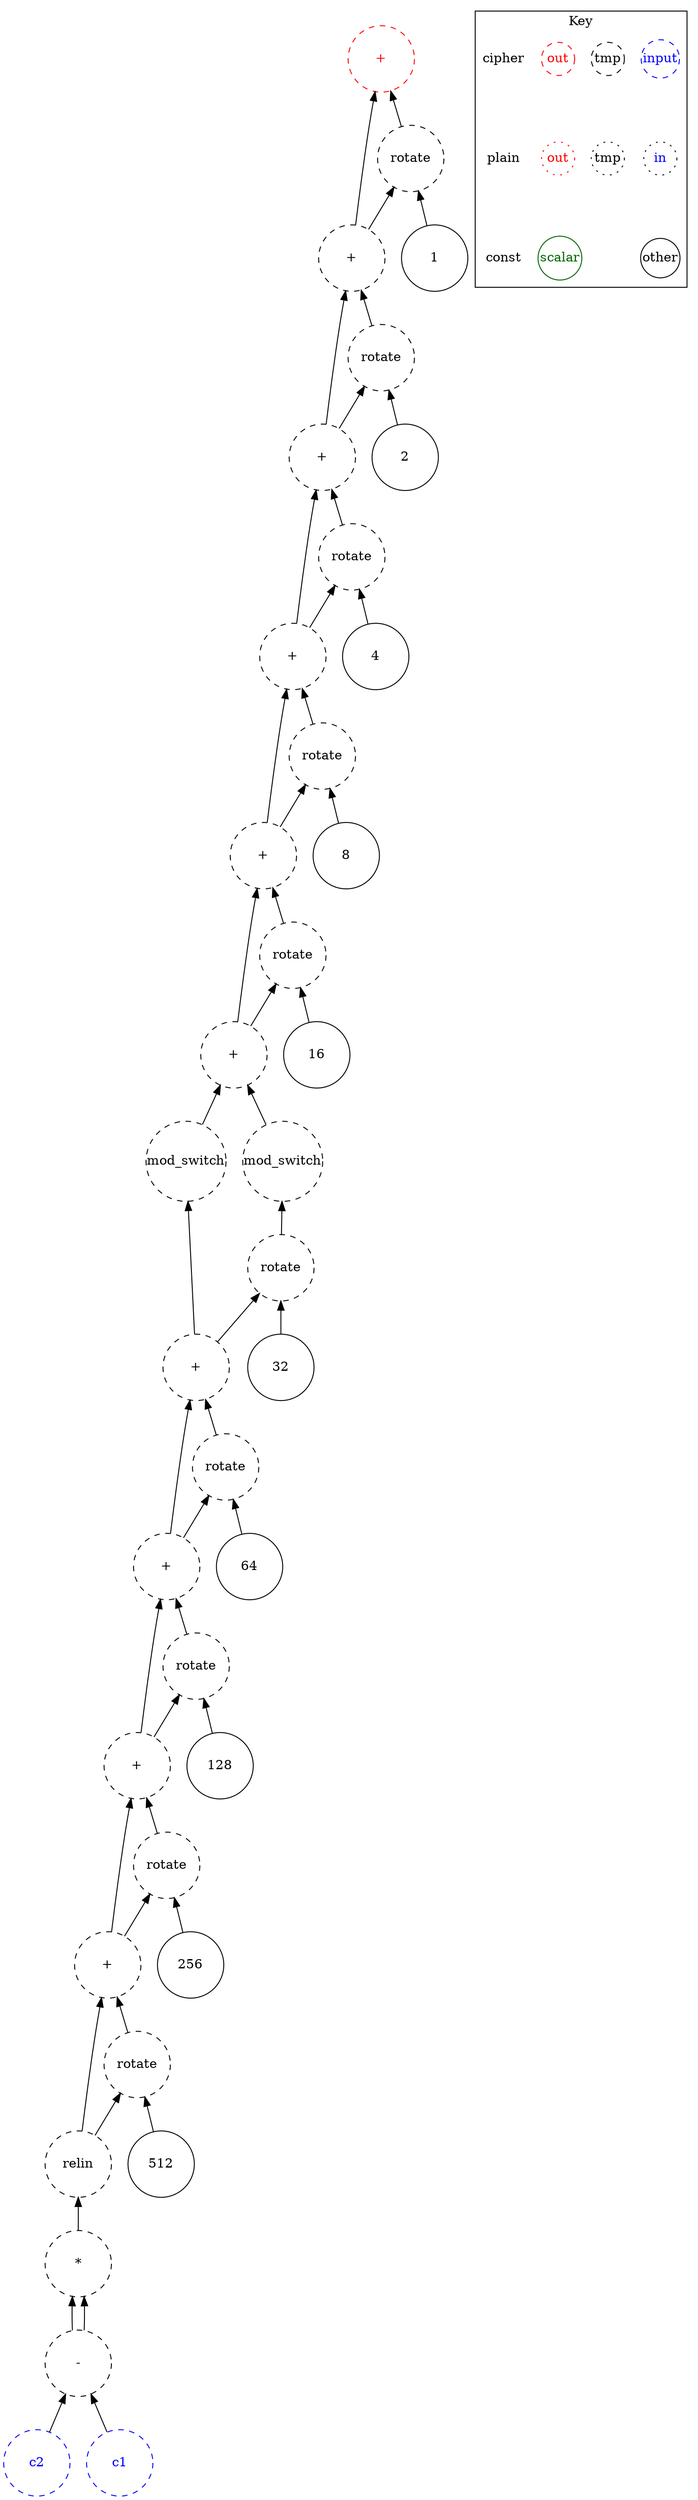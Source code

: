 digraph "l2_distance" {
node [shape=circle width=1 margin=0]
edge [dir=back]
1 [label="1" style=solid]
2 [label="2" style=solid]
4 [label="4" style=solid]
8 [label="8" style=solid]
16 [label="16" style=solid]
64 [label="64" style=solid]
128 [label="128" style=solid]
256 [label="256" style=solid]
512 [label="512" style=solid]
ciphertext1 [label="c2" style=dashed color=blue fontcolor=blue]
ciphertext0 [label="c1" style=dashed color=blue fontcolor=blue]
ciphertext2 [label="-" style=dashed]
ciphertext2 -> ciphertext0
ciphertext2 -> ciphertext1
ciphertext35 [label="*" style=dashed]
ciphertext35 -> ciphertext2
ciphertext35 -> ciphertext2
ciphertext3 [label="relin" style=dashed]
ciphertext3 -> ciphertext35
ciphertext4 [label="rotate" style=dashed]
ciphertext4 -> ciphertext3
ciphertext4 -> 512
ciphertext5 [label="+" style=dashed]
ciphertext5 -> ciphertext3
ciphertext5 -> ciphertext4
ciphertext6 [label="rotate" style=dashed]
ciphertext6 -> ciphertext5
ciphertext6 -> 256
ciphertext7 [label="+" style=dashed]
ciphertext7 -> ciphertext5
ciphertext7 -> ciphertext6
ciphertext8 [label="rotate" style=dashed]
ciphertext8 -> ciphertext7
ciphertext8 -> 128
ciphertext9 [label="+" style=dashed]
ciphertext9 -> ciphertext7
ciphertext9 -> ciphertext8
ciphertext10 [label="rotate" style=dashed]
ciphertext10 -> ciphertext9
ciphertext10 -> 64
ciphertext11 [label="+" style=dashed]
ciphertext11 -> ciphertext9
ciphertext11 -> ciphertext10
ciphertext11_level0 [label="mod_switch" style=dashed]
ciphertext11_level0 -> ciphertext11
32 [label="32" style=solid]
ciphertext12 [label="rotate" style=dashed]
ciphertext12 -> ciphertext11
ciphertext12 -> 32
ciphertext12_level0 [label="mod_switch" style=dashed]
ciphertext12_level0 -> ciphertext12
ciphertext13 [label="+" style=dashed]
ciphertext13 -> ciphertext12_level0
ciphertext13 -> ciphertext11_level0
ciphertext14 [label="rotate" style=dashed]
ciphertext14 -> ciphertext13
ciphertext14 -> 16
ciphertext15 [label="+" style=dashed]
ciphertext15 -> ciphertext13
ciphertext15 -> ciphertext14
ciphertext16 [label="rotate" style=dashed]
ciphertext16 -> ciphertext15
ciphertext16 -> 8
ciphertext17 [label="+" style=dashed]
ciphertext17 -> ciphertext15
ciphertext17 -> ciphertext16
ciphertext18 [label="rotate" style=dashed]
ciphertext18 -> ciphertext17
ciphertext18 -> 4
ciphertext19 [label="+" style=dashed]
ciphertext19 -> ciphertext17
ciphertext19 -> ciphertext18
ciphertext20 [label="rotate" style=dashed]
ciphertext20 -> ciphertext19
ciphertext20 -> 2
ciphertext21 [label="+" style=dashed]
ciphertext21 -> ciphertext19
ciphertext21 -> ciphertext20
ciphertext22 [label="rotate" style=dashed]
ciphertext22 -> ciphertext21
ciphertext22 -> 1
ciphertext23 [label="+" style=dashed color=red fontcolor=red]
ciphertext23 -> ciphertext21
ciphertext23 -> ciphertext22
subgraph cluster_key {
    graph[label="Key"]
    node [width=0.5]
    edge [dir=forward style=invis]
    in_cipher [label=input color=blue fontcolor=blue style=dashed]
    tmp_cipher [label=tmp color=black fontcolor=black style=dashed]
    out_cipher [label=out color=red fontcolor=red style=dashed]
    cipher [shape=plain]

    in_plain [label=in icolor=blue fontcolor=blue style=dotted]
    tmp_plain [label=tmp color=black fontcolor=black style=dotted]
    out_plain [label=out color=red fontcolor=red style=dotted]
    plain [shape=plain]
    
    other [color=black fontcolor=black style=solid]
    scalar [color=darkgreen fontcolor=darkgreen style=solid]
    const[shape=plain]
    
    cipher -> plain
    plain -> const
    out_cipher -> out_plain
    in_cipher -> in_plain
    tmp_cipher -> tmp_plain
    in_plain -> other
    out_plain -> scalar
}
}
